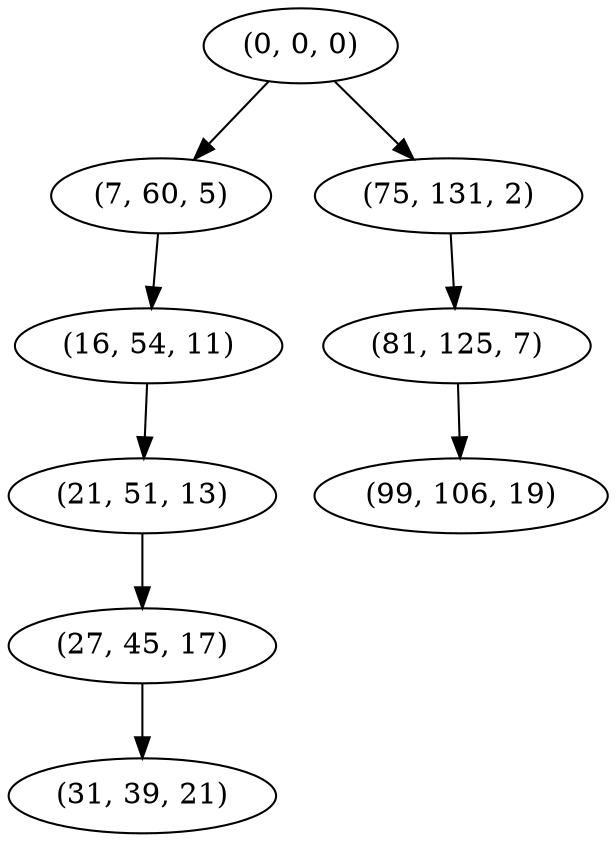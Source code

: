 digraph tree {
    "(0, 0, 0)";
    "(7, 60, 5)";
    "(16, 54, 11)";
    "(21, 51, 13)";
    "(27, 45, 17)";
    "(31, 39, 21)";
    "(75, 131, 2)";
    "(81, 125, 7)";
    "(99, 106, 19)";
    "(0, 0, 0)" -> "(7, 60, 5)";
    "(0, 0, 0)" -> "(75, 131, 2)";
    "(7, 60, 5)" -> "(16, 54, 11)";
    "(16, 54, 11)" -> "(21, 51, 13)";
    "(21, 51, 13)" -> "(27, 45, 17)";
    "(27, 45, 17)" -> "(31, 39, 21)";
    "(75, 131, 2)" -> "(81, 125, 7)";
    "(81, 125, 7)" -> "(99, 106, 19)";
}
